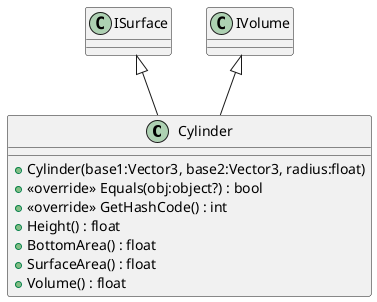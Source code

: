 @startuml
class Cylinder {
    + Cylinder(base1:Vector3, base2:Vector3, radius:float)
    + <<override>> Equals(obj:object?) : bool
    + <<override>> GetHashCode() : int
    + Height() : float
    + BottomArea() : float
    + SurfaceArea() : float
    + Volume() : float
}
ISurface <|-- Cylinder
IVolume <|-- Cylinder
@enduml
